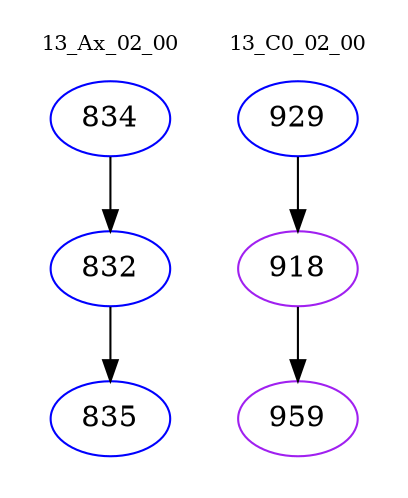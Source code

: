 digraph{
subgraph cluster_0 {
color = white
label = "13_Ax_02_00";
fontsize=10;
T0_834 [label="834", color="blue"]
T0_834 -> T0_832 [color="black"]
T0_832 [label="832", color="blue"]
T0_832 -> T0_835 [color="black"]
T0_835 [label="835", color="blue"]
}
subgraph cluster_1 {
color = white
label = "13_C0_02_00";
fontsize=10;
T1_929 [label="929", color="blue"]
T1_929 -> T1_918 [color="black"]
T1_918 [label="918", color="purple"]
T1_918 -> T1_959 [color="black"]
T1_959 [label="959", color="purple"]
}
}
